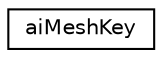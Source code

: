 digraph "Graphical Class Hierarchy"
{
  edge [fontname="Helvetica",fontsize="10",labelfontname="Helvetica",labelfontsize="10"];
  node [fontname="Helvetica",fontsize="10",shape=record];
  rankdir="LR";
  Node1 [label="aiMeshKey",height=0.2,width=0.4,color="black", fillcolor="white", style="filled",URL="$structai_mesh_key.html"];
}
